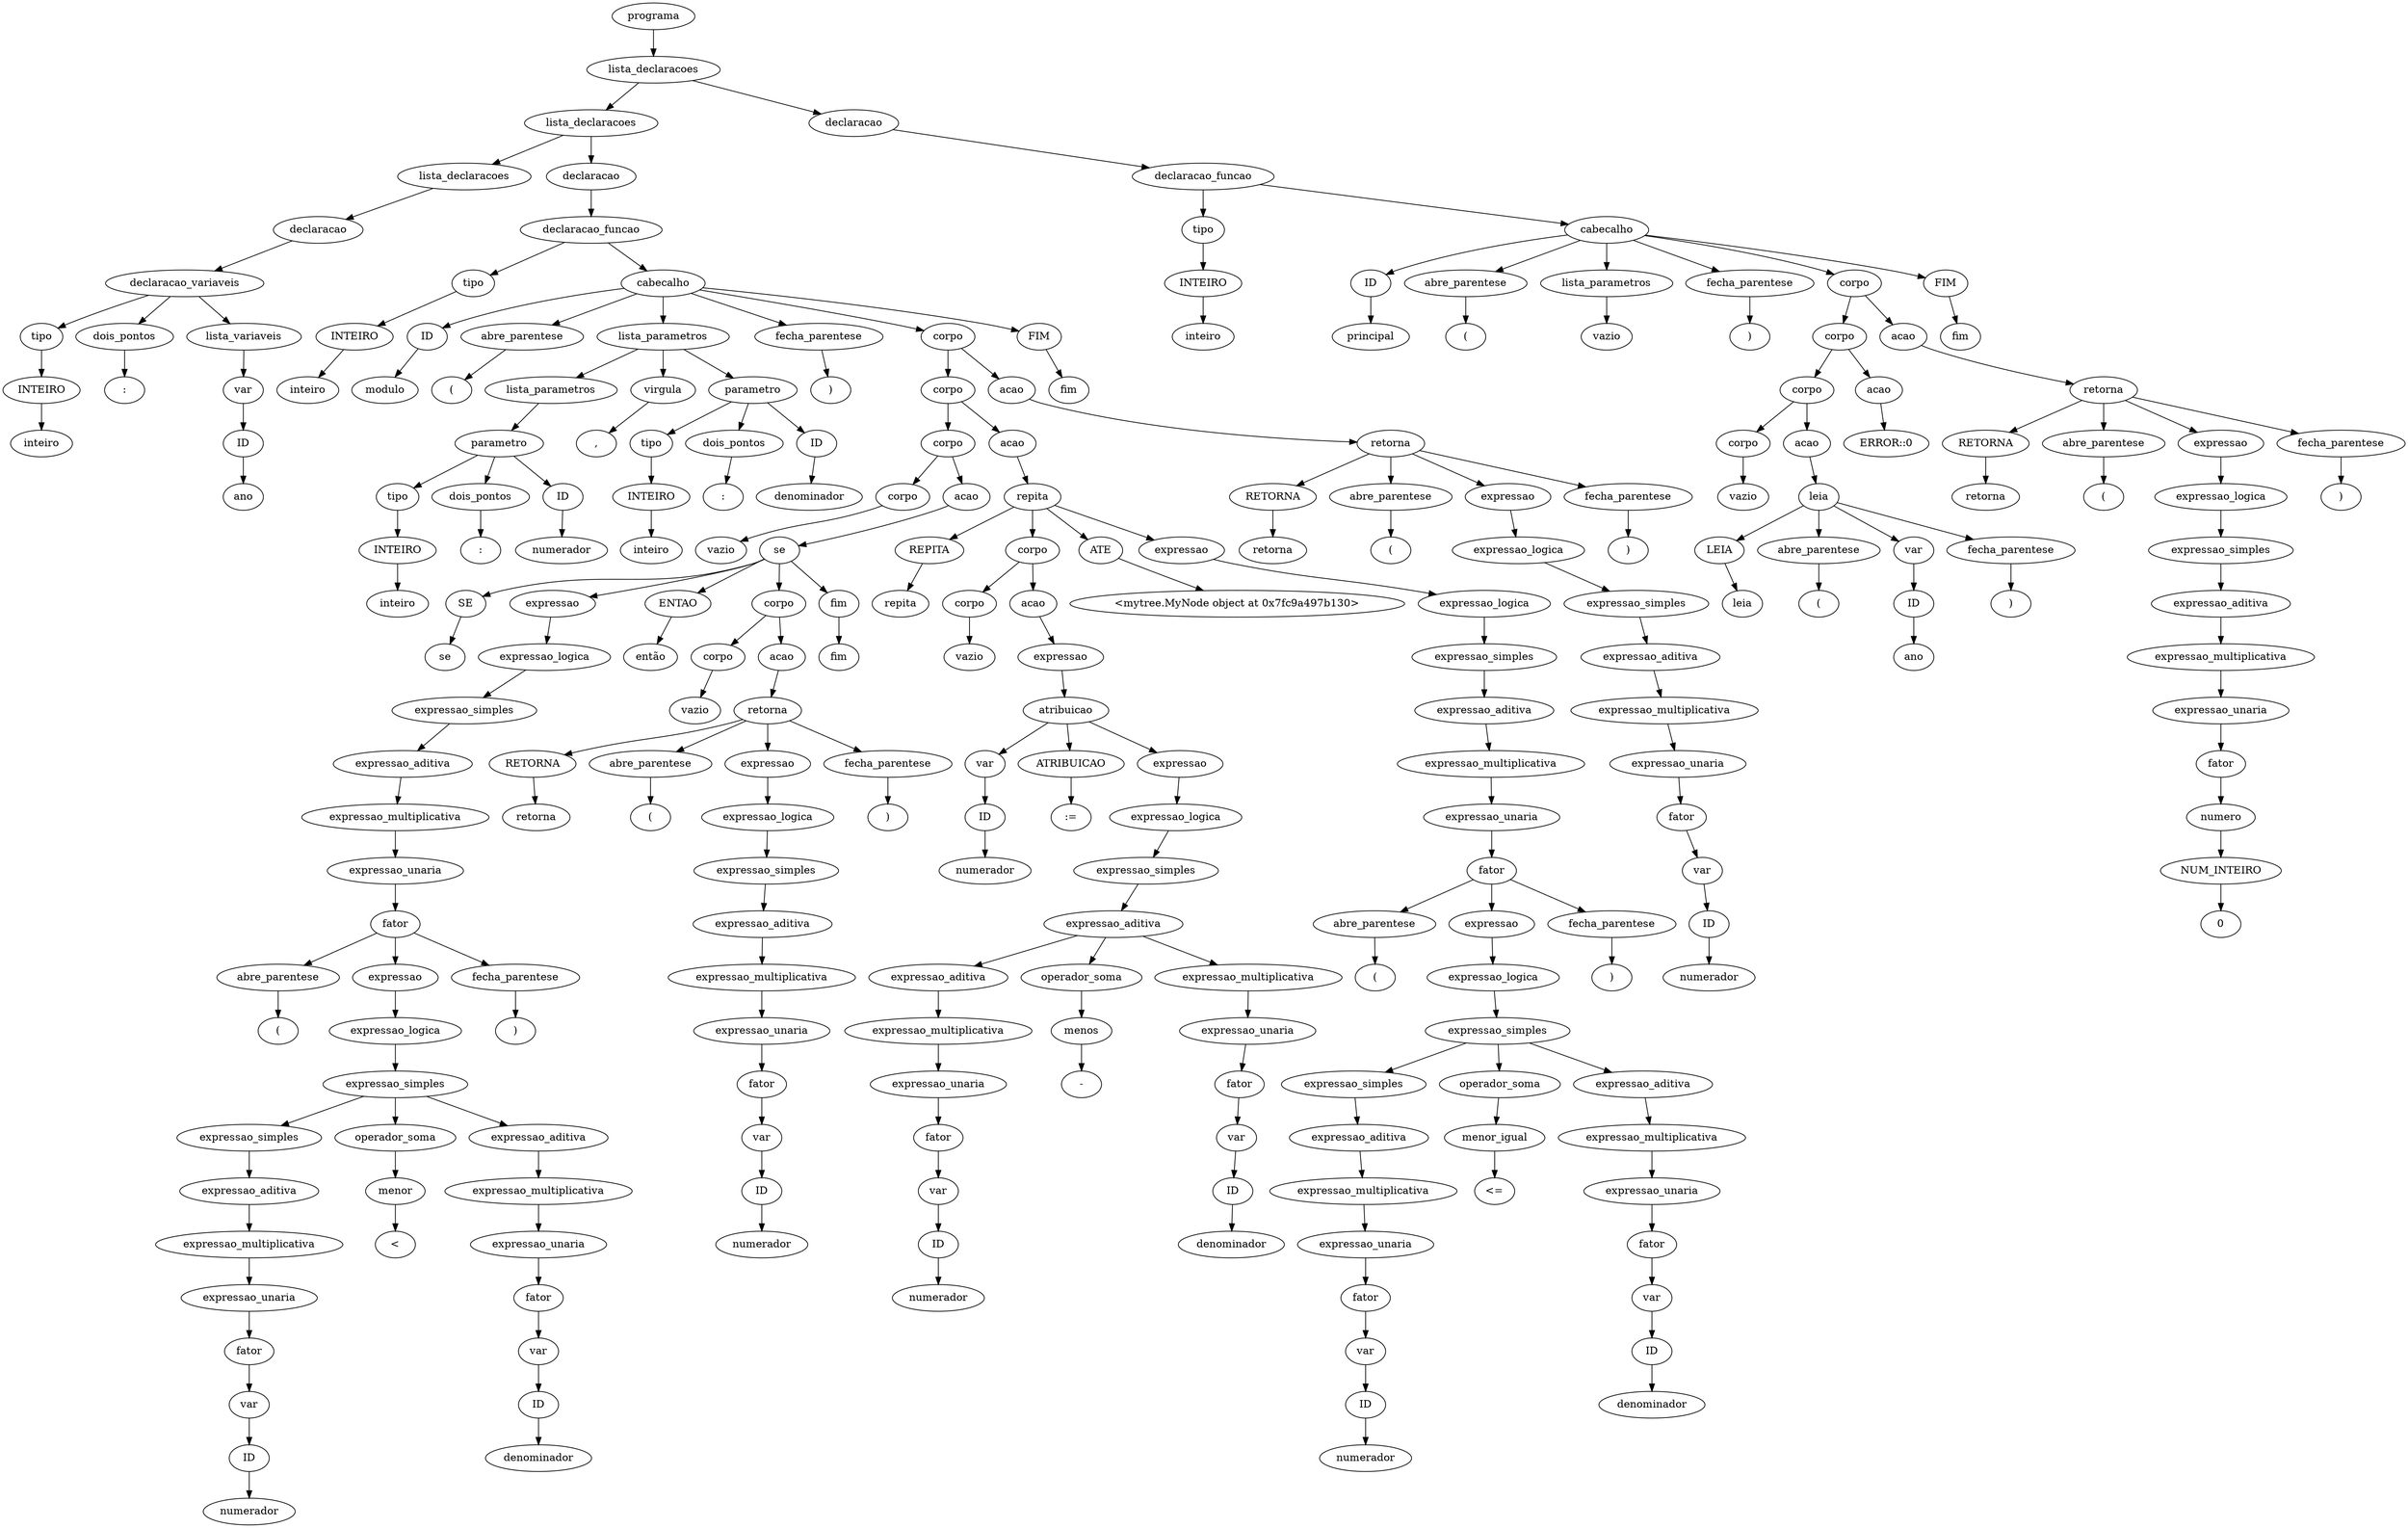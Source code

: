 digraph tree {
    "0x7fc990808a30" [label="programa"];
    "0x7fc9a496bd90" [label="lista_declaracoes"];
    "0x7fc9a49cc6a0" [label="lista_declaracoes"];
    "0x7fc9a49a5f70" [label="lista_declaracoes"];
    "0x7fc9a49a5df0" [label="declaracao"];
    "0x7fc98c71d2b0" [label="declaracao_variaveis"];
    "0x7fc9a49a5f10" [label="tipo"];
    "0x7fc9918812e0" [label="INTEIRO"];
    "0x7fc98c71d400" [label="inteiro"];
    "0x7fc98c672f10" [label="dois_pontos"];
    "0x7fc9a49a5e20" [label=":"];
    "0x7fc98c672e80" [label="lista_variaveis"];
    "0x7fc9a49a5e50" [label="var"];
    "0x7fc9a49a5fd0" [label="ID"];
    "0x7fc98c672f70" [label="ano"];
    "0x7fc98c672fd0" [label="declaracao"];
    "0x7fc98c672fa0" [label="declaracao_funcao"];
    "0x7fc990808a90" [label="tipo"];
    "0x7fc9a4a02e80" [label="INTEIRO"];
    "0x7fc9a49cc100" [label="inteiro"];
    "0x7fc9a496b940" [label="cabecalho"];
    "0x7fc9a497b610" [label="ID"];
    "0x7fc9a497b640" [label="modulo"];
    "0x7fc9a497b430" [label="abre_parentese"];
    "0x7fc9a497b1c0" [label="("];
    "0x7fc9a49cc1f0" [label="lista_parametros"];
    "0x7fc9a49cc1c0" [label="lista_parametros"];
    "0x7fc9a49cc130" [label="parametro"];
    "0x7fc98c672f40" [label="tipo"];
    "0x7fc98c672ca0" [label="INTEIRO"];
    "0x7fc9a49cc250" [label="inteiro"];
    "0x7fc9a49cc0d0" [label="dois_pontos"];
    "0x7fc9a49cc3a0" [label=":"];
    "0x7fc9a49cc3d0" [label="ID"];
    "0x7fc9a49cc400" [label="numerador"];
    "0x7fc9a49cc490" [label="virgula"];
    "0x7fc9a49cc2b0" [label=","];
    "0x7fc9a49cc040" [label="parametro"];
    "0x7fc9a49cc280" [label="tipo"];
    "0x7fc9a49cc370" [label="INTEIRO"];
    "0x7fc9a49cc4c0" [label="inteiro"];
    "0x7fc9a49cc220" [label="dois_pontos"];
    "0x7fc9a49cc610" [label=":"];
    "0x7fc9a49cc640" [label="ID"];
    "0x7fc9a49cc670" [label="denominador"];
    "0x7fc9a497b160" [label="fecha_parentese"];
    "0x7fc9a497b670" [label=")"];
    "0x7fc9a496bca0" [label="corpo"];
    "0x7fc9a496b2b0" [label="corpo"];
    "0x7fc9a49ccfa0" [label="corpo"];
    "0x7fc9a49cc340" [label="corpo"];
    "0x7fc9a49cc430" [label="vazio"];
    "0x7fc9a49cc700" [label="acao"];
    "0x7fc9a49ccac0" [label="se"];
    "0x7fc9a49cce50" [label="SE"];
    "0x7fc9a496b3d0" [label="se"];
    "0x7fc9a49ccd60" [label="expressao"];
    "0x7fc9a49ccc10" [label="expressao_logica"];
    "0x7fc9a49cc730" [label="expressao_simples"];
    "0x7fc9a49ccd30" [label="expressao_aditiva"];
    "0x7fc9a49ccc40" [label="expressao_multiplicativa"];
    "0x7fc9a49cc5e0" [label="expressao_unaria"];
    "0x7fc9a49ccbe0" [label="fator"];
    "0x7fc9a49ccc70" [label="abre_parentese"];
    "0x7fc9a49ccca0" [label="("];
    "0x7fc9a49ccbb0" [label="expressao"];
    "0x7fc9a49cc8e0" [label="expressao_logica"];
    "0x7fc9a49ccaf0" [label="expressao_simples"];
    "0x7fc9a49cc820" [label="expressao_simples"];
    "0x7fc9a49cc790" [label="expressao_aditiva"];
    "0x7fc9a49cc880" [label="expressao_multiplicativa"];
    "0x7fc9a49cc4f0" [label="expressao_unaria"];
    "0x7fc9a49cc760" [label="fator"];
    "0x7fc9a49cc2e0" [label="var"];
    "0x7fc9a49cc550" [label="ID"];
    "0x7fc9a49cc850" [label="numerador"];
    "0x7fc9a49cc8b0" [label="operador_soma"];
    "0x7fc9a49cc940" [label="menor"];
    "0x7fc9a49cca30" [label="<"];
    "0x7fc9a49cc9d0" [label="expressao_aditiva"];
    "0x7fc9a49ccb50" [label="expressao_multiplicativa"];
    "0x7fc9a49cca60" [label="expressao_unaria"];
    "0x7fc9a49cc9a0" [label="fator"];
    "0x7fc9a49cc7c0" [label="var"];
    "0x7fc9a49cc7f0" [label="ID"];
    "0x7fc9a49ccb20" [label="denominador"];
    "0x7fc9a49cccd0" [label="fecha_parentese"];
    "0x7fc9a49ccd00" [label=")"];
    "0x7fc9a496b400" [label="ENTAO"];
    "0x7fc9a496b160" [label="então"];
    "0x7fc9a49ccf10" [label="corpo"];
    "0x7fc9a49cce80" [label="corpo"];
    "0x7fc9a49cc970" [label="vazio"];
    "0x7fc9a49cce20" [label="acao"];
    "0x7fc9a496b130" [label="retorna"];
    "0x7fc9a496b1c0" [label="RETORNA"];
    "0x7fc9a496b2e0" [label="retorna"];
    "0x7fc9a496b310" [label="abre_parentese"];
    "0x7fc9a496b340" [label="("];
    "0x7fc9a496b100" [label="expressao"];
    "0x7fc9a496b0d0" [label="expressao_logica"];
    "0x7fc9a496b040" [label="expressao_simples"];
    "0x7fc9a49ccf70" [label="expressao_aditiva"];
    "0x7fc9a496b0a0" [label="expressao_multiplicativa"];
    "0x7fc9a49cceb0" [label="expressao_unaria"];
    "0x7fc9a49ccf40" [label="fator"];
    "0x7fc9a49cca90" [label="var"];
    "0x7fc9a49ccdf0" [label="ID"];
    "0x7fc9a496b070" [label="numerador"];
    "0x7fc9a496b370" [label="fecha_parentese"];
    "0x7fc9a496b3a0" [label=")"];
    "0x7fc9a496b1f0" [label="fim"];
    "0x7fc9a496b430" [label="fim"];
    "0x7fc9a49ccfd0" [label="acao"];
    "0x7fc9a496bd00" [label="repita"];
    "0x7fc9a497b130" [label="REPITA"];
    "0x7fc9a497b1f0" [label="repita"];
    "0x7fc9a496baf0" [label="corpo"];
    "0x7fc9a496b460" [label="corpo"];
    "0x7fc9a49cc460" [label="vazio"];
    "0x7fc9a496bac0" [label="acao"];
    "0x7fc9a496b4c0" [label="expressao"];
    "0x7fc9a496b7f0" [label="atribuicao"];
    "0x7fc9a49ccd90" [label="var"];
    "0x7fc9a49ccb80" [label="ID"];
    "0x7fc9a496b220" [label="numerador"];
    "0x7fc9a496b790" [label="ATRIBUICAO"];
    "0x7fc9a496ba60" [label=":="];
    "0x7fc9a496ba30" [label="expressao"];
    "0x7fc9a496ba00" [label="expressao_logica"];
    "0x7fc9a496b760" [label="expressao_simples"];
    "0x7fc9a496b850" [label="expressao_aditiva"];
    "0x7fc9a496b5e0" [label="expressao_aditiva"];
    "0x7fc9a496b730" [label="expressao_multiplicativa"];
    "0x7fc9a496b520" [label="expressao_unaria"];
    "0x7fc9a496b580" [label="fator"];
    "0x7fc9a49ccdc0" [label="var"];
    "0x7fc9a49cca00" [label="ID"];
    "0x7fc9a496b700" [label="numerador"];
    "0x7fc9a496b8b0" [label="operador_soma"];
    "0x7fc9a496b6d0" [label="menos"];
    "0x7fc9a496b7c0" [label="-"];
    "0x7fc9a496b9d0" [label="expressao_multiplicativa"];
    "0x7fc9a496b8e0" [label="expressao_unaria"];
    "0x7fc9a496b820" [label="fator"];
    "0x7fc9a496b640" [label="var"];
    "0x7fc9a496b6a0" [label="ID"];
    "0x7fc9a496b9a0" [label="denominador"];
    "0x7fc9a497b220" [label="ATE"];
    "0x7fc9a497b250" [label="<mytree.MyNode object at 0x7fc9a497b130>"];
    "0x7fc9a496be50" [label="expressao"];
    "0x7fc9a496bf10" [label="expressao_logica"];
    "0x7fc9a496b880" [label="expressao_simples"];
    "0x7fc9a496be20" [label="expressao_aditiva"];
    "0x7fc9a496bfd0" [label="expressao_multiplicativa"];
    "0x7fc9a496ba90" [label="expressao_unaria"];
    "0x7fc9a496bf70" [label="fator"];
    "0x7fc9a497b040" [label="abre_parentese"];
    "0x7fc9a497b070" [label="("];
    "0x7fc9a496bf40" [label="expressao"];
    "0x7fc9a496bc70" [label="expressao_logica"];
    "0x7fc9a496be80" [label="expressao_simples"];
    "0x7fc9a496bc10" [label="expressao_simples"];
    "0x7fc9a496bb80" [label="expressao_aditiva"];
    "0x7fc9a496b190" [label="expressao_multiplicativa"];
    "0x7fc9a496bb20" [label="expressao_unaria"];
    "0x7fc9a496bb50" [label="fator"];
    "0x7fc9a49cc310" [label="var"];
    "0x7fc9a49ccee0" [label="ID"];
    "0x7fc9a496b280" [label="numerador"];
    "0x7fc9a496bc40" [label="operador_soma"];
    "0x7fc9a496bcd0" [label="menor_igual"];
    "0x7fc9a496bdc0" [label="<="];
    "0x7fc9a496bd60" [label="expressao_aditiva"];
    "0x7fc9a496bee0" [label="expressao_multiplicativa"];
    "0x7fc9a496bdf0" [label="expressao_unaria"];
    "0x7fc9a496bd30" [label="fator"];
    "0x7fc9a496bbb0" [label="var"];
    "0x7fc9a496bbe0" [label="ID"];
    "0x7fc9a496beb0" [label="denominador"];
    "0x7fc9a497b0a0" [label="fecha_parentese"];
    "0x7fc9a497b0d0" [label=")"];
    "0x7fc9a496bfa0" [label="acao"];
    "0x7fc9a497b370" [label="retorna"];
    "0x7fc9a497b400" [label="RETORNA"];
    "0x7fc9a497b520" [label="retorna"];
    "0x7fc9a497b550" [label="abre_parentese"];
    "0x7fc9a497b580" [label="("];
    "0x7fc9a497b340" [label="expressao"];
    "0x7fc9a497b310" [label="expressao_logica"];
    "0x7fc9a497b2e0" [label="expressao_simples"];
    "0x7fc9a497b190" [label="expressao_aditiva"];
    "0x7fc9a497b2b0" [label="expressao_multiplicativa"];
    "0x7fc9a496b970" [label="expressao_unaria"];
    "0x7fc9a497b100" [label="fator"];
    "0x7fc9a49cc520" [label="var"];
    "0x7fc9a49cc910" [label="ID"];
    "0x7fc9a497b280" [label="numerador"];
    "0x7fc9a497b5b0" [label="fecha_parentese"];
    "0x7fc9a497b5e0" [label=")"];
    "0x7fc9a497b6a0" [label="FIM"];
    "0x7fc9a497b6d0" [label="fim"];
    "0x7fc9a49cc6d0" [label="declaracao"];
    "0x7fc9a49cc580" [label="declaracao_funcao"];
    "0x7fc9a49a5f40" [label="tipo"];
    "0x7fc9a49a5fa0" [label="INTEIRO"];
    "0x7fc990808a00" [label="inteiro"];
    "0x7fc9a490fc40" [label="cabecalho"];
    "0x7fc9a490f6d0" [label="ID"];
    "0x7fc9a490fa30" [label="principal"];
    "0x7fc9a490f790" [label="abre_parentese"];
    "0x7fc9a490f910" [label="("];
    "0x7fc9a497b4f0" [label="lista_parametros"];
    "0x7fc9a497b3a0" [label="vazio"];
    "0x7fc9a490fc70" [label="fecha_parentese"];
    "0x7fc9a490fca0" [label=")"];
    "0x7fc9a490fa60" [label="corpo"];
    "0x7fc9a4964550" [label="corpo"];
    "0x7fc9a497ba60" [label="corpo"];
    "0x7fc9a497b820" [label="corpo"];
    "0x7fc9a49cc190" [label="vazio"];
    "0x7fc9a497bbe0" [label="acao"];
    "0x7fc9a497b8e0" [label="leia"];
    "0x7fc9a497b910" [label="LEIA"];
    "0x7fc9a497bc40" [label="leia"];
    "0x7fc9a497bc70" [label="abre_parentese"];
    "0x7fc9a497bca0" [label="("];
    "0x7fc9a497b4c0" [label="var"];
    "0x7fc9a497b790" [label="ID"];
    "0x7fc9a497ba00" [label="ano"];
    "0x7fc9a497bcd0" [label="fecha_parentese"];
    "0x7fc9a497bd00" [label=")"];
    "0x7fc9a497bb20" [label="acao"];
    "0x7fc9a490f1c0" [label="ERROR::0"];
    "0x7fc9a490fac0" [label="acao"];
    "0x7fc9a490fa00" [label="retorna"];
    "0x7fc9a490fb20" [label="RETORNA"];
    "0x7fc9a490fb50" [label="retorna"];
    "0x7fc9a490fb80" [label="abre_parentese"];
    "0x7fc9a490fbb0" [label="("];
    "0x7fc9a490f9d0" [label="expressao"];
    "0x7fc9a490f9a0" [label="expressao_logica"];
    "0x7fc9a490f970" [label="expressao_simples"];
    "0x7fc9a490f760" [label="expressao_aditiva"];
    "0x7fc9a490f940" [label="expressao_multiplicativa"];
    "0x7fc9a490f100" [label="expressao_unaria"];
    "0x7fc9a490f190" [label="fator"];
    "0x7fc9a497b7c0" [label="numero"];
    "0x7fc9a497b460" [label="NUM_INTEIRO"];
    "0x7fc9a490f8e0" [label="0"];
    "0x7fc9a490fbe0" [label="fecha_parentese"];
    "0x7fc9a490fc10" [label=")"];
    "0x7fc9a490fcd0" [label="FIM"];
    "0x7fc9a490fd00" [label="fim"];
    "0x7fc990808a30" -> "0x7fc9a496bd90";
    "0x7fc9a496bd90" -> "0x7fc9a49cc6a0";
    "0x7fc9a496bd90" -> "0x7fc9a49cc6d0";
    "0x7fc9a49cc6a0" -> "0x7fc9a49a5f70";
    "0x7fc9a49cc6a0" -> "0x7fc98c672fd0";
    "0x7fc9a49a5f70" -> "0x7fc9a49a5df0";
    "0x7fc9a49a5df0" -> "0x7fc98c71d2b0";
    "0x7fc98c71d2b0" -> "0x7fc9a49a5f10";
    "0x7fc98c71d2b0" -> "0x7fc98c672f10";
    "0x7fc98c71d2b0" -> "0x7fc98c672e80";
    "0x7fc9a49a5f10" -> "0x7fc9918812e0";
    "0x7fc9918812e0" -> "0x7fc98c71d400";
    "0x7fc98c672f10" -> "0x7fc9a49a5e20";
    "0x7fc98c672e80" -> "0x7fc9a49a5e50";
    "0x7fc9a49a5e50" -> "0x7fc9a49a5fd0";
    "0x7fc9a49a5fd0" -> "0x7fc98c672f70";
    "0x7fc98c672fd0" -> "0x7fc98c672fa0";
    "0x7fc98c672fa0" -> "0x7fc990808a90";
    "0x7fc98c672fa0" -> "0x7fc9a496b940";
    "0x7fc990808a90" -> "0x7fc9a4a02e80";
    "0x7fc9a4a02e80" -> "0x7fc9a49cc100";
    "0x7fc9a496b940" -> "0x7fc9a497b610";
    "0x7fc9a496b940" -> "0x7fc9a497b430";
    "0x7fc9a496b940" -> "0x7fc9a49cc1f0";
    "0x7fc9a496b940" -> "0x7fc9a497b160";
    "0x7fc9a496b940" -> "0x7fc9a496bca0";
    "0x7fc9a496b940" -> "0x7fc9a497b6a0";
    "0x7fc9a497b610" -> "0x7fc9a497b640";
    "0x7fc9a497b430" -> "0x7fc9a497b1c0";
    "0x7fc9a49cc1f0" -> "0x7fc9a49cc1c0";
    "0x7fc9a49cc1f0" -> "0x7fc9a49cc490";
    "0x7fc9a49cc1f0" -> "0x7fc9a49cc040";
    "0x7fc9a49cc1c0" -> "0x7fc9a49cc130";
    "0x7fc9a49cc130" -> "0x7fc98c672f40";
    "0x7fc9a49cc130" -> "0x7fc9a49cc0d0";
    "0x7fc9a49cc130" -> "0x7fc9a49cc3d0";
    "0x7fc98c672f40" -> "0x7fc98c672ca0";
    "0x7fc98c672ca0" -> "0x7fc9a49cc250";
    "0x7fc9a49cc0d0" -> "0x7fc9a49cc3a0";
    "0x7fc9a49cc3d0" -> "0x7fc9a49cc400";
    "0x7fc9a49cc490" -> "0x7fc9a49cc2b0";
    "0x7fc9a49cc040" -> "0x7fc9a49cc280";
    "0x7fc9a49cc040" -> "0x7fc9a49cc220";
    "0x7fc9a49cc040" -> "0x7fc9a49cc640";
    "0x7fc9a49cc280" -> "0x7fc9a49cc370";
    "0x7fc9a49cc370" -> "0x7fc9a49cc4c0";
    "0x7fc9a49cc220" -> "0x7fc9a49cc610";
    "0x7fc9a49cc640" -> "0x7fc9a49cc670";
    "0x7fc9a497b160" -> "0x7fc9a497b670";
    "0x7fc9a496bca0" -> "0x7fc9a496b2b0";
    "0x7fc9a496bca0" -> "0x7fc9a496bfa0";
    "0x7fc9a496b2b0" -> "0x7fc9a49ccfa0";
    "0x7fc9a496b2b0" -> "0x7fc9a49ccfd0";
    "0x7fc9a49ccfa0" -> "0x7fc9a49cc340";
    "0x7fc9a49ccfa0" -> "0x7fc9a49cc700";
    "0x7fc9a49cc340" -> "0x7fc9a49cc430";
    "0x7fc9a49cc700" -> "0x7fc9a49ccac0";
    "0x7fc9a49ccac0" -> "0x7fc9a49cce50";
    "0x7fc9a49ccac0" -> "0x7fc9a49ccd60";
    "0x7fc9a49ccac0" -> "0x7fc9a496b400";
    "0x7fc9a49ccac0" -> "0x7fc9a49ccf10";
    "0x7fc9a49ccac0" -> "0x7fc9a496b1f0";
    "0x7fc9a49cce50" -> "0x7fc9a496b3d0";
    "0x7fc9a49ccd60" -> "0x7fc9a49ccc10";
    "0x7fc9a49ccc10" -> "0x7fc9a49cc730";
    "0x7fc9a49cc730" -> "0x7fc9a49ccd30";
    "0x7fc9a49ccd30" -> "0x7fc9a49ccc40";
    "0x7fc9a49ccc40" -> "0x7fc9a49cc5e0";
    "0x7fc9a49cc5e0" -> "0x7fc9a49ccbe0";
    "0x7fc9a49ccbe0" -> "0x7fc9a49ccc70";
    "0x7fc9a49ccbe0" -> "0x7fc9a49ccbb0";
    "0x7fc9a49ccbe0" -> "0x7fc9a49cccd0";
    "0x7fc9a49ccc70" -> "0x7fc9a49ccca0";
    "0x7fc9a49ccbb0" -> "0x7fc9a49cc8e0";
    "0x7fc9a49cc8e0" -> "0x7fc9a49ccaf0";
    "0x7fc9a49ccaf0" -> "0x7fc9a49cc820";
    "0x7fc9a49ccaf0" -> "0x7fc9a49cc8b0";
    "0x7fc9a49ccaf0" -> "0x7fc9a49cc9d0";
    "0x7fc9a49cc820" -> "0x7fc9a49cc790";
    "0x7fc9a49cc790" -> "0x7fc9a49cc880";
    "0x7fc9a49cc880" -> "0x7fc9a49cc4f0";
    "0x7fc9a49cc4f0" -> "0x7fc9a49cc760";
    "0x7fc9a49cc760" -> "0x7fc9a49cc2e0";
    "0x7fc9a49cc2e0" -> "0x7fc9a49cc550";
    "0x7fc9a49cc550" -> "0x7fc9a49cc850";
    "0x7fc9a49cc8b0" -> "0x7fc9a49cc940";
    "0x7fc9a49cc940" -> "0x7fc9a49cca30";
    "0x7fc9a49cc9d0" -> "0x7fc9a49ccb50";
    "0x7fc9a49ccb50" -> "0x7fc9a49cca60";
    "0x7fc9a49cca60" -> "0x7fc9a49cc9a0";
    "0x7fc9a49cc9a0" -> "0x7fc9a49cc7c0";
    "0x7fc9a49cc7c0" -> "0x7fc9a49cc7f0";
    "0x7fc9a49cc7f0" -> "0x7fc9a49ccb20";
    "0x7fc9a49cccd0" -> "0x7fc9a49ccd00";
    "0x7fc9a496b400" -> "0x7fc9a496b160";
    "0x7fc9a49ccf10" -> "0x7fc9a49cce80";
    "0x7fc9a49ccf10" -> "0x7fc9a49cce20";
    "0x7fc9a49cce80" -> "0x7fc9a49cc970";
    "0x7fc9a49cce20" -> "0x7fc9a496b130";
    "0x7fc9a496b130" -> "0x7fc9a496b1c0";
    "0x7fc9a496b130" -> "0x7fc9a496b310";
    "0x7fc9a496b130" -> "0x7fc9a496b100";
    "0x7fc9a496b130" -> "0x7fc9a496b370";
    "0x7fc9a496b1c0" -> "0x7fc9a496b2e0";
    "0x7fc9a496b310" -> "0x7fc9a496b340";
    "0x7fc9a496b100" -> "0x7fc9a496b0d0";
    "0x7fc9a496b0d0" -> "0x7fc9a496b040";
    "0x7fc9a496b040" -> "0x7fc9a49ccf70";
    "0x7fc9a49ccf70" -> "0x7fc9a496b0a0";
    "0x7fc9a496b0a0" -> "0x7fc9a49cceb0";
    "0x7fc9a49cceb0" -> "0x7fc9a49ccf40";
    "0x7fc9a49ccf40" -> "0x7fc9a49cca90";
    "0x7fc9a49cca90" -> "0x7fc9a49ccdf0";
    "0x7fc9a49ccdf0" -> "0x7fc9a496b070";
    "0x7fc9a496b370" -> "0x7fc9a496b3a0";
    "0x7fc9a496b1f0" -> "0x7fc9a496b430";
    "0x7fc9a49ccfd0" -> "0x7fc9a496bd00";
    "0x7fc9a496bd00" -> "0x7fc9a497b130";
    "0x7fc9a496bd00" -> "0x7fc9a496baf0";
    "0x7fc9a496bd00" -> "0x7fc9a497b220";
    "0x7fc9a496bd00" -> "0x7fc9a496be50";
    "0x7fc9a497b130" -> "0x7fc9a497b1f0";
    "0x7fc9a496baf0" -> "0x7fc9a496b460";
    "0x7fc9a496baf0" -> "0x7fc9a496bac0";
    "0x7fc9a496b460" -> "0x7fc9a49cc460";
    "0x7fc9a496bac0" -> "0x7fc9a496b4c0";
    "0x7fc9a496b4c0" -> "0x7fc9a496b7f0";
    "0x7fc9a496b7f0" -> "0x7fc9a49ccd90";
    "0x7fc9a496b7f0" -> "0x7fc9a496b790";
    "0x7fc9a496b7f0" -> "0x7fc9a496ba30";
    "0x7fc9a49ccd90" -> "0x7fc9a49ccb80";
    "0x7fc9a49ccb80" -> "0x7fc9a496b220";
    "0x7fc9a496b790" -> "0x7fc9a496ba60";
    "0x7fc9a496ba30" -> "0x7fc9a496ba00";
    "0x7fc9a496ba00" -> "0x7fc9a496b760";
    "0x7fc9a496b760" -> "0x7fc9a496b850";
    "0x7fc9a496b850" -> "0x7fc9a496b5e0";
    "0x7fc9a496b850" -> "0x7fc9a496b8b0";
    "0x7fc9a496b850" -> "0x7fc9a496b9d0";
    "0x7fc9a496b5e0" -> "0x7fc9a496b730";
    "0x7fc9a496b730" -> "0x7fc9a496b520";
    "0x7fc9a496b520" -> "0x7fc9a496b580";
    "0x7fc9a496b580" -> "0x7fc9a49ccdc0";
    "0x7fc9a49ccdc0" -> "0x7fc9a49cca00";
    "0x7fc9a49cca00" -> "0x7fc9a496b700";
    "0x7fc9a496b8b0" -> "0x7fc9a496b6d0";
    "0x7fc9a496b6d0" -> "0x7fc9a496b7c0";
    "0x7fc9a496b9d0" -> "0x7fc9a496b8e0";
    "0x7fc9a496b8e0" -> "0x7fc9a496b820";
    "0x7fc9a496b820" -> "0x7fc9a496b640";
    "0x7fc9a496b640" -> "0x7fc9a496b6a0";
    "0x7fc9a496b6a0" -> "0x7fc9a496b9a0";
    "0x7fc9a497b220" -> "0x7fc9a497b250";
    "0x7fc9a496be50" -> "0x7fc9a496bf10";
    "0x7fc9a496bf10" -> "0x7fc9a496b880";
    "0x7fc9a496b880" -> "0x7fc9a496be20";
    "0x7fc9a496be20" -> "0x7fc9a496bfd0";
    "0x7fc9a496bfd0" -> "0x7fc9a496ba90";
    "0x7fc9a496ba90" -> "0x7fc9a496bf70";
    "0x7fc9a496bf70" -> "0x7fc9a497b040";
    "0x7fc9a496bf70" -> "0x7fc9a496bf40";
    "0x7fc9a496bf70" -> "0x7fc9a497b0a0";
    "0x7fc9a497b040" -> "0x7fc9a497b070";
    "0x7fc9a496bf40" -> "0x7fc9a496bc70";
    "0x7fc9a496bc70" -> "0x7fc9a496be80";
    "0x7fc9a496be80" -> "0x7fc9a496bc10";
    "0x7fc9a496be80" -> "0x7fc9a496bc40";
    "0x7fc9a496be80" -> "0x7fc9a496bd60";
    "0x7fc9a496bc10" -> "0x7fc9a496bb80";
    "0x7fc9a496bb80" -> "0x7fc9a496b190";
    "0x7fc9a496b190" -> "0x7fc9a496bb20";
    "0x7fc9a496bb20" -> "0x7fc9a496bb50";
    "0x7fc9a496bb50" -> "0x7fc9a49cc310";
    "0x7fc9a49cc310" -> "0x7fc9a49ccee0";
    "0x7fc9a49ccee0" -> "0x7fc9a496b280";
    "0x7fc9a496bc40" -> "0x7fc9a496bcd0";
    "0x7fc9a496bcd0" -> "0x7fc9a496bdc0";
    "0x7fc9a496bd60" -> "0x7fc9a496bee0";
    "0x7fc9a496bee0" -> "0x7fc9a496bdf0";
    "0x7fc9a496bdf0" -> "0x7fc9a496bd30";
    "0x7fc9a496bd30" -> "0x7fc9a496bbb0";
    "0x7fc9a496bbb0" -> "0x7fc9a496bbe0";
    "0x7fc9a496bbe0" -> "0x7fc9a496beb0";
    "0x7fc9a497b0a0" -> "0x7fc9a497b0d0";
    "0x7fc9a496bfa0" -> "0x7fc9a497b370";
    "0x7fc9a497b370" -> "0x7fc9a497b400";
    "0x7fc9a497b370" -> "0x7fc9a497b550";
    "0x7fc9a497b370" -> "0x7fc9a497b340";
    "0x7fc9a497b370" -> "0x7fc9a497b5b0";
    "0x7fc9a497b400" -> "0x7fc9a497b520";
    "0x7fc9a497b550" -> "0x7fc9a497b580";
    "0x7fc9a497b340" -> "0x7fc9a497b310";
    "0x7fc9a497b310" -> "0x7fc9a497b2e0";
    "0x7fc9a497b2e0" -> "0x7fc9a497b190";
    "0x7fc9a497b190" -> "0x7fc9a497b2b0";
    "0x7fc9a497b2b0" -> "0x7fc9a496b970";
    "0x7fc9a496b970" -> "0x7fc9a497b100";
    "0x7fc9a497b100" -> "0x7fc9a49cc520";
    "0x7fc9a49cc520" -> "0x7fc9a49cc910";
    "0x7fc9a49cc910" -> "0x7fc9a497b280";
    "0x7fc9a497b5b0" -> "0x7fc9a497b5e0";
    "0x7fc9a497b6a0" -> "0x7fc9a497b6d0";
    "0x7fc9a49cc6d0" -> "0x7fc9a49cc580";
    "0x7fc9a49cc580" -> "0x7fc9a49a5f40";
    "0x7fc9a49cc580" -> "0x7fc9a490fc40";
    "0x7fc9a49a5f40" -> "0x7fc9a49a5fa0";
    "0x7fc9a49a5fa0" -> "0x7fc990808a00";
    "0x7fc9a490fc40" -> "0x7fc9a490f6d0";
    "0x7fc9a490fc40" -> "0x7fc9a490f790";
    "0x7fc9a490fc40" -> "0x7fc9a497b4f0";
    "0x7fc9a490fc40" -> "0x7fc9a490fc70";
    "0x7fc9a490fc40" -> "0x7fc9a490fa60";
    "0x7fc9a490fc40" -> "0x7fc9a490fcd0";
    "0x7fc9a490f6d0" -> "0x7fc9a490fa30";
    "0x7fc9a490f790" -> "0x7fc9a490f910";
    "0x7fc9a497b4f0" -> "0x7fc9a497b3a0";
    "0x7fc9a490fc70" -> "0x7fc9a490fca0";
    "0x7fc9a490fa60" -> "0x7fc9a4964550";
    "0x7fc9a490fa60" -> "0x7fc9a490fac0";
    "0x7fc9a4964550" -> "0x7fc9a497ba60";
    "0x7fc9a4964550" -> "0x7fc9a497bb20";
    "0x7fc9a497ba60" -> "0x7fc9a497b820";
    "0x7fc9a497ba60" -> "0x7fc9a497bbe0";
    "0x7fc9a497b820" -> "0x7fc9a49cc190";
    "0x7fc9a497bbe0" -> "0x7fc9a497b8e0";
    "0x7fc9a497b8e0" -> "0x7fc9a497b910";
    "0x7fc9a497b8e0" -> "0x7fc9a497bc70";
    "0x7fc9a497b8e0" -> "0x7fc9a497b4c0";
    "0x7fc9a497b8e0" -> "0x7fc9a497bcd0";
    "0x7fc9a497b910" -> "0x7fc9a497bc40";
    "0x7fc9a497bc70" -> "0x7fc9a497bca0";
    "0x7fc9a497b4c0" -> "0x7fc9a497b790";
    "0x7fc9a497b790" -> "0x7fc9a497ba00";
    "0x7fc9a497bcd0" -> "0x7fc9a497bd00";
    "0x7fc9a497bb20" -> "0x7fc9a490f1c0";
    "0x7fc9a490fac0" -> "0x7fc9a490fa00";
    "0x7fc9a490fa00" -> "0x7fc9a490fb20";
    "0x7fc9a490fa00" -> "0x7fc9a490fb80";
    "0x7fc9a490fa00" -> "0x7fc9a490f9d0";
    "0x7fc9a490fa00" -> "0x7fc9a490fbe0";
    "0x7fc9a490fb20" -> "0x7fc9a490fb50";
    "0x7fc9a490fb80" -> "0x7fc9a490fbb0";
    "0x7fc9a490f9d0" -> "0x7fc9a490f9a0";
    "0x7fc9a490f9a0" -> "0x7fc9a490f970";
    "0x7fc9a490f970" -> "0x7fc9a490f760";
    "0x7fc9a490f760" -> "0x7fc9a490f940";
    "0x7fc9a490f940" -> "0x7fc9a490f100";
    "0x7fc9a490f100" -> "0x7fc9a490f190";
    "0x7fc9a490f190" -> "0x7fc9a497b7c0";
    "0x7fc9a497b7c0" -> "0x7fc9a497b460";
    "0x7fc9a497b460" -> "0x7fc9a490f8e0";
    "0x7fc9a490fbe0" -> "0x7fc9a490fc10";
    "0x7fc9a490fcd0" -> "0x7fc9a490fd00";
}
